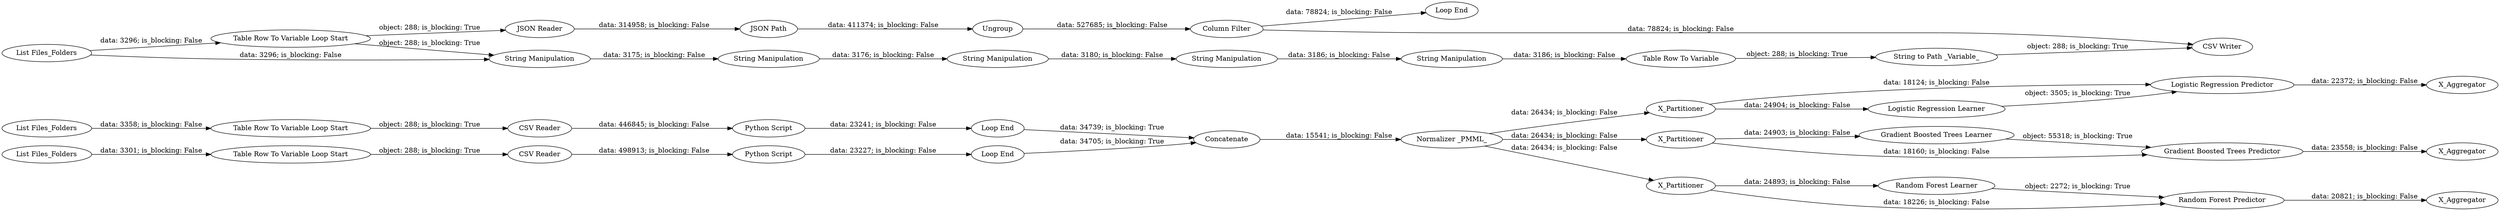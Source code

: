 digraph {
	"1554419389776922739_27" [label="Loop End"]
	"1554419389776922739_9" [label="List Files_Folders"]
	"1554419389776922739_19" [label="String Manipulation"]
	"1554419389776922739_25" [label="CSV Reader"]
	"1554419389776922739_33" [label="Python Script"]
	"1554419389776922739_22" [label="String Manipulation"]
	"1554419389776922739_43" [label="Logistic Regression Predictor"]
	"1554419389776922739_54" [label=X_Partitioner]
	"1554419389776922739_6" [label="Column Filter"]
	"1554419389776922739_13" [label="Table Row To Variable Loop Start"]
	"1554419389776922739_7" [label="CSV Writer"]
	"1554419389776922739_55" [label=X_Aggregator]
	"1554419389776922739_5" [label=Ungroup]
	"1554419389776922739_31" [label="Table Row To Variable Loop Start"]
	"1554419389776922739_32" [label="CSV Reader"]
	"1554419389776922739_34" [label="Loop End"]
	"1554419389776922739_38" [label="Random Forest Learner"]
	"1554419389776922739_12" [label="Loop End"]
	"1554419389776922739_28" [label=Concatenate]
	"1554419389776922739_30" [label="List Files_Folders"]
	"1554419389776922739_42" [label="Normalizer _PMML_"]
	"1554419389776922739_41" [label="Gradient Boosted Trees Learner"]
	"1554419389776922739_21" [label="String Manipulation"]
	"1554419389776922739_23" [label="String Manipulation"]
	"1554419389776922739_20" [label="String to Path _Variable_"]
	"1554419389776922739_53" [label=X_Aggregator]
	"1554419389776922739_8" [label="Python Script"]
	"1554419389776922739_16" [label="String Manipulation"]
	"1554419389776922739_57" [label=X_Aggregator]
	"1554419389776922739_56" [label=X_Partitioner]
	"1554419389776922739_4" [label="JSON Path"]
	"1554419389776922739_26" [label="Table Row To Variable Loop Start"]
	"1554419389776922739_44" [label="Gradient Boosted Trees Predictor"]
	"1554419389776922739_37" [label="Logistic Regression Learner"]
	"1554419389776922739_52" [label=X_Partitioner]
	"1554419389776922739_51" [label="Random Forest Predictor"]
	"1554419389776922739_15" [label="JSON Reader"]
	"1554419389776922739_18" [label="Table Row To Variable"]
	"1554419389776922739_24" [label="List Files_Folders"]
	"1554419389776922739_4" -> "1554419389776922739_5" [label="data: 411374; is_blocking: False"]
	"1554419389776922739_5" -> "1554419389776922739_6" [label="data: 527685; is_blocking: False"]
	"1554419389776922739_56" -> "1554419389776922739_44" [label="data: 18160; is_blocking: False"]
	"1554419389776922739_38" -> "1554419389776922739_51" [label="object: 2272; is_blocking: True"]
	"1554419389776922739_23" -> "1554419389776922739_18" [label="data: 3186; is_blocking: False"]
	"1554419389776922739_20" -> "1554419389776922739_7" [label="object: 288; is_blocking: True"]
	"1554419389776922739_37" -> "1554419389776922739_43" [label="object: 3505; is_blocking: True"]
	"1554419389776922739_42" -> "1554419389776922739_56" [label="data: 26434; is_blocking: False"]
	"1554419389776922739_32" -> "1554419389776922739_33" [label="data: 446845; is_blocking: False"]
	"1554419389776922739_52" -> "1554419389776922739_38" [label="data: 24893; is_blocking: False"]
	"1554419389776922739_27" -> "1554419389776922739_28" [label="data: 34705; is_blocking: True"]
	"1554419389776922739_44" -> "1554419389776922739_57" [label="data: 23558; is_blocking: False"]
	"1554419389776922739_51" -> "1554419389776922739_53" [label="data: 20821; is_blocking: False"]
	"1554419389776922739_21" -> "1554419389776922739_23" [label="data: 3186; is_blocking: False"]
	"1554419389776922739_31" -> "1554419389776922739_32" [label="object: 288; is_blocking: True"]
	"1554419389776922739_8" -> "1554419389776922739_27" [label="data: 23227; is_blocking: False"]
	"1554419389776922739_19" -> "1554419389776922739_22" [label="data: 3176; is_blocking: False"]
	"1554419389776922739_54" -> "1554419389776922739_37" [label="data: 24904; is_blocking: False"]
	"1554419389776922739_13" -> "1554419389776922739_16" [label="object: 288; is_blocking: True"]
	"1554419389776922739_24" -> "1554419389776922739_26" [label="data: 3301; is_blocking: False"]
	"1554419389776922739_6" -> "1554419389776922739_7" [label="data: 78824; is_blocking: False"]
	"1554419389776922739_25" -> "1554419389776922739_8" [label="data: 498913; is_blocking: False"]
	"1554419389776922739_56" -> "1554419389776922739_41" [label="data: 24903; is_blocking: False"]
	"1554419389776922739_6" -> "1554419389776922739_12" [label="data: 78824; is_blocking: False"]
	"1554419389776922739_26" -> "1554419389776922739_25" [label="object: 288; is_blocking: True"]
	"1554419389776922739_43" -> "1554419389776922739_55" [label="data: 22372; is_blocking: False"]
	"1554419389776922739_52" -> "1554419389776922739_51" [label="data: 18226; is_blocking: False"]
	"1554419389776922739_16" -> "1554419389776922739_19" [label="data: 3175; is_blocking: False"]
	"1554419389776922739_33" -> "1554419389776922739_34" [label="data: 23241; is_blocking: False"]
	"1554419389776922739_15" -> "1554419389776922739_4" [label="data: 314958; is_blocking: False"]
	"1554419389776922739_42" -> "1554419389776922739_54" [label="data: 26434; is_blocking: False"]
	"1554419389776922739_42" -> "1554419389776922739_52" [label="data: 26434; is_blocking: False"]
	"1554419389776922739_41" -> "1554419389776922739_44" [label="object: 55318; is_blocking: True"]
	"1554419389776922739_18" -> "1554419389776922739_20" [label="object: 288; is_blocking: True"]
	"1554419389776922739_54" -> "1554419389776922739_43" [label="data: 18124; is_blocking: False"]
	"1554419389776922739_22" -> "1554419389776922739_21" [label="data: 3180; is_blocking: False"]
	"1554419389776922739_9" -> "1554419389776922739_16" [label="data: 3296; is_blocking: False"]
	"1554419389776922739_13" -> "1554419389776922739_15" [label="object: 288; is_blocking: True"]
	"1554419389776922739_9" -> "1554419389776922739_13" [label="data: 3296; is_blocking: False"]
	"1554419389776922739_30" -> "1554419389776922739_31" [label="data: 3358; is_blocking: False"]
	"1554419389776922739_28" -> "1554419389776922739_42" [label="data: 15541; is_blocking: False"]
	"1554419389776922739_34" -> "1554419389776922739_28" [label="data: 34739; is_blocking: True"]
	rankdir=LR
}
